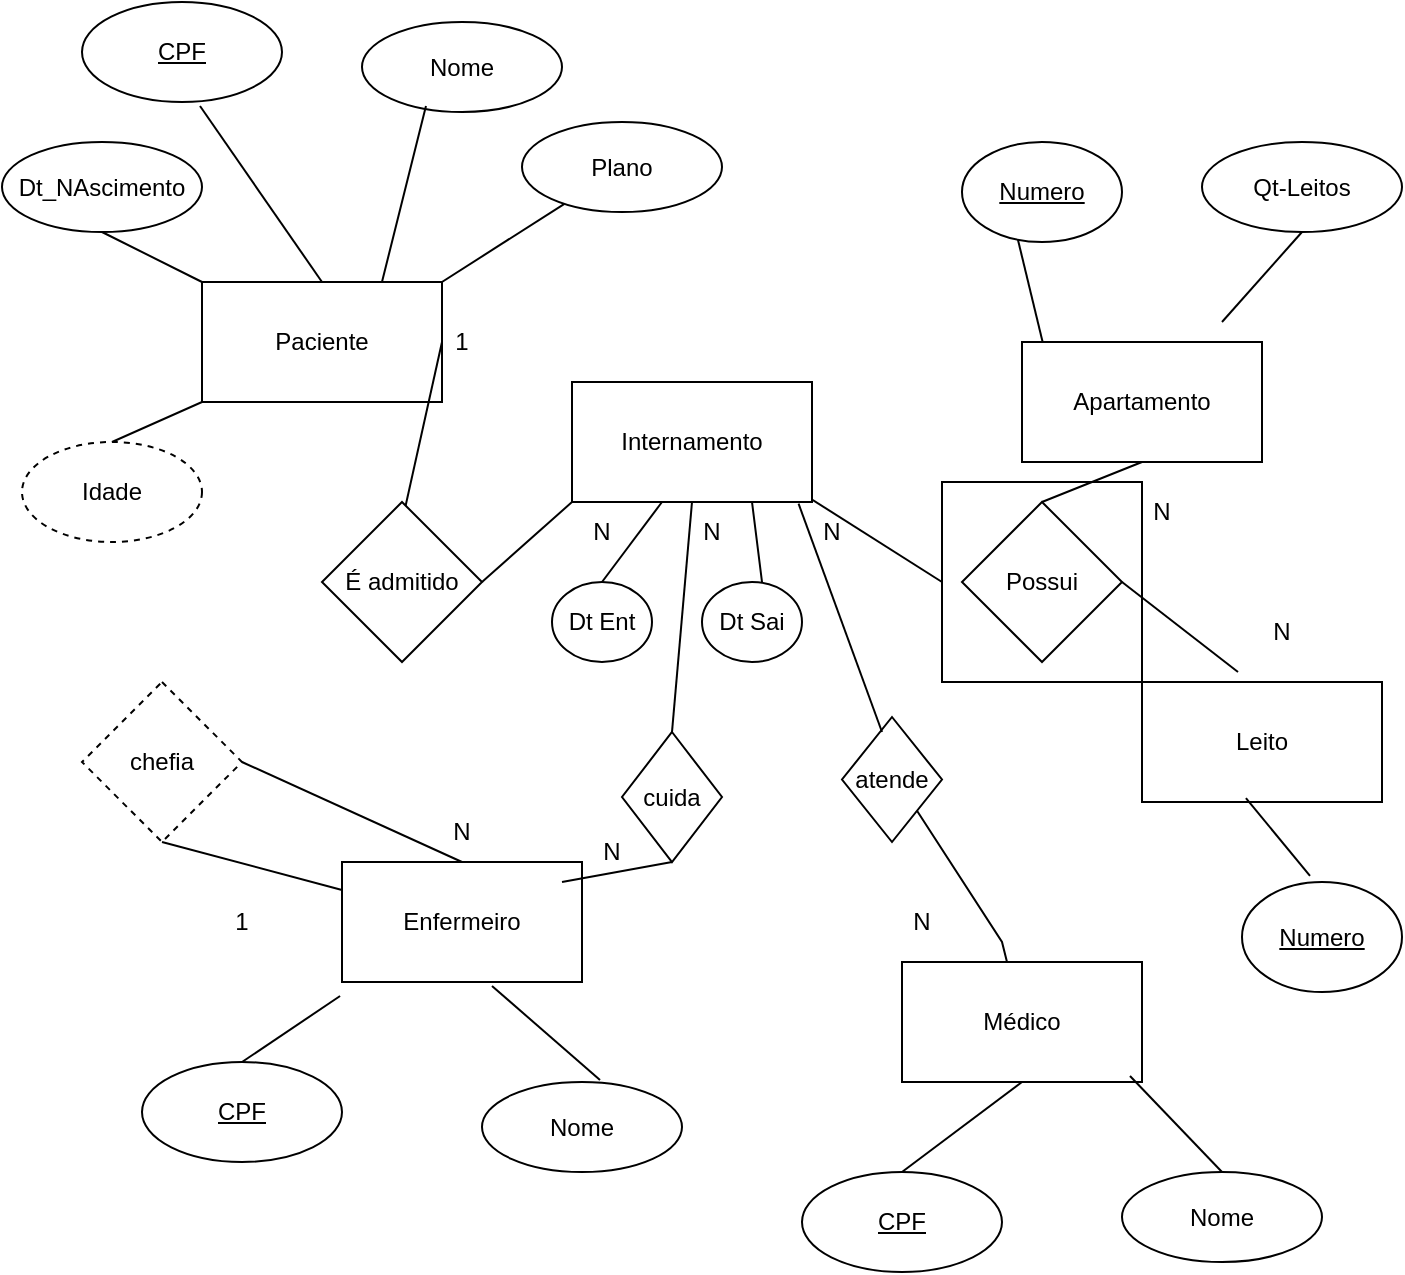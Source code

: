 <mxfile version="17.0.0" type="device"><diagram id="R2lEEEUBdFMjLlhIrx00" name="Page-1"><mxGraphModel dx="1108" dy="706" grid="1" gridSize="10" guides="1" tooltips="1" connect="1" arrows="1" fold="1" page="1" pageScale="1" pageWidth="850" pageHeight="1100" math="0" shadow="0" extFonts="Permanent Marker^https://fonts.googleapis.com/css?family=Permanent+Marker"><root><mxCell id="0"/><mxCell id="1" parent="0"/><mxCell id="aNCQ8bF1A0cBwkiWX7Wx-47" value="" style="whiteSpace=wrap;html=1;aspect=fixed;" parent="1" vertex="1"><mxGeometry x="610" y="280" width="100" height="100" as="geometry"/></mxCell><mxCell id="aNCQ8bF1A0cBwkiWX7Wx-42" value="Possui" style="rhombus;whiteSpace=wrap;html=1;" parent="1" vertex="1"><mxGeometry x="620" y="290" width="80" height="80" as="geometry"/></mxCell><object label="Paciente" id="aNCQ8bF1A0cBwkiWX7Wx-2"><mxCell style="rounded=0;whiteSpace=wrap;html=1;" parent="1" vertex="1"><mxGeometry x="240" y="180" width="120" height="60" as="geometry"/></mxCell></object><object label="Enfermeiro" id="aNCQ8bF1A0cBwkiWX7Wx-3"><mxCell style="rounded=0;whiteSpace=wrap;html=1;" parent="1" vertex="1"><mxGeometry x="310" y="470" width="120" height="60" as="geometry"/></mxCell></object><mxCell id="aNCQ8bF1A0cBwkiWX7Wx-4" value="Médico" style="rounded=0;whiteSpace=wrap;html=1;" parent="1" vertex="1"><mxGeometry x="590" y="520" width="120" height="60" as="geometry"/></mxCell><mxCell id="aNCQ8bF1A0cBwkiWX7Wx-5" value="&lt;u&gt;CPF&lt;/u&gt;" style="ellipse;whiteSpace=wrap;html=1;" parent="1" vertex="1"><mxGeometry x="180" y="40" width="100" height="50" as="geometry"/></mxCell><mxCell id="aNCQ8bF1A0cBwkiWX7Wx-6" value="Nome" style="ellipse;whiteSpace=wrap;html=1;" parent="1" vertex="1"><mxGeometry x="320" y="50" width="100" height="45" as="geometry"/></mxCell><mxCell id="aNCQ8bF1A0cBwkiWX7Wx-7" value="Plano" style="ellipse;whiteSpace=wrap;html=1;" parent="1" vertex="1"><mxGeometry x="400" y="100" width="100" height="45" as="geometry"/></mxCell><mxCell id="aNCQ8bF1A0cBwkiWX7Wx-8" value="&lt;div&gt;Dt_NAscimento&lt;/div&gt;" style="ellipse;whiteSpace=wrap;html=1;" parent="1" vertex="1"><mxGeometry x="140" y="110" width="100" height="45" as="geometry"/></mxCell><mxCell id="aNCQ8bF1A0cBwkiWX7Wx-9" value="" style="endArrow=none;html=1;rounded=0;entryX=0.5;entryY=1;entryDx=0;entryDy=0;" parent="1" target="aNCQ8bF1A0cBwkiWX7Wx-8" edge="1"><mxGeometry width="50" height="50" relative="1" as="geometry"><mxPoint x="240" y="180" as="sourcePoint"/><mxPoint x="570" y="260" as="targetPoint"/></mxGeometry></mxCell><mxCell id="aNCQ8bF1A0cBwkiWX7Wx-10" value="" style="endArrow=none;html=1;rounded=0;entryX=0.59;entryY=1.04;entryDx=0;entryDy=0;entryPerimeter=0;exitX=0.5;exitY=0;exitDx=0;exitDy=0;" parent="1" source="aNCQ8bF1A0cBwkiWX7Wx-2" target="aNCQ8bF1A0cBwkiWX7Wx-5" edge="1"><mxGeometry width="50" height="50" relative="1" as="geometry"><mxPoint x="520" y="310" as="sourcePoint"/><mxPoint x="570" y="260" as="targetPoint"/></mxGeometry></mxCell><mxCell id="aNCQ8bF1A0cBwkiWX7Wx-11" value="" style="endArrow=none;html=1;rounded=0;entryX=0.32;entryY=0.933;entryDx=0;entryDy=0;entryPerimeter=0;exitX=0.75;exitY=0;exitDx=0;exitDy=0;" parent="1" source="aNCQ8bF1A0cBwkiWX7Wx-2" target="aNCQ8bF1A0cBwkiWX7Wx-6" edge="1"><mxGeometry width="50" height="50" relative="1" as="geometry"><mxPoint x="520" y="310" as="sourcePoint"/><mxPoint x="570" y="260" as="targetPoint"/></mxGeometry></mxCell><mxCell id="aNCQ8bF1A0cBwkiWX7Wx-12" value="" style="endArrow=none;html=1;rounded=0;exitX=1;exitY=0;exitDx=0;exitDy=0;" parent="1" source="aNCQ8bF1A0cBwkiWX7Wx-2" target="aNCQ8bF1A0cBwkiWX7Wx-7" edge="1"><mxGeometry width="50" height="50" relative="1" as="geometry"><mxPoint x="520" y="310" as="sourcePoint"/><mxPoint x="570" y="260" as="targetPoint"/></mxGeometry></mxCell><mxCell id="aNCQ8bF1A0cBwkiWX7Wx-13" value="Nome" style="ellipse;whiteSpace=wrap;html=1;" parent="1" vertex="1"><mxGeometry x="700" y="625" width="100" height="45" as="geometry"/></mxCell><mxCell id="aNCQ8bF1A0cBwkiWX7Wx-14" value="Nome" style="ellipse;whiteSpace=wrap;html=1;" parent="1" vertex="1"><mxGeometry x="380" y="580" width="100" height="45" as="geometry"/></mxCell><mxCell id="aNCQ8bF1A0cBwkiWX7Wx-15" value="&lt;u&gt;CPF&lt;/u&gt;" style="ellipse;whiteSpace=wrap;html=1;" parent="1" vertex="1"><mxGeometry x="210" y="570" width="100" height="50" as="geometry"/></mxCell><mxCell id="aNCQ8bF1A0cBwkiWX7Wx-16" value="&lt;u&gt;CPF&lt;/u&gt;" style="ellipse;whiteSpace=wrap;html=1;" parent="1" vertex="1"><mxGeometry x="540" y="625" width="100" height="50" as="geometry"/></mxCell><mxCell id="aNCQ8bF1A0cBwkiWX7Wx-17" value="Idade" style="ellipse;whiteSpace=wrap;html=1;dashed=1;" parent="1" vertex="1"><mxGeometry x="150" y="260" width="90" height="50" as="geometry"/></mxCell><mxCell id="aNCQ8bF1A0cBwkiWX7Wx-18" value="" style="endArrow=none;html=1;rounded=0;exitX=0.5;exitY=0;exitDx=0;exitDy=0;entryX=0;entryY=1;entryDx=0;entryDy=0;" parent="1" source="aNCQ8bF1A0cBwkiWX7Wx-17" target="aNCQ8bF1A0cBwkiWX7Wx-2" edge="1"><mxGeometry width="50" height="50" relative="1" as="geometry"><mxPoint x="520" y="370" as="sourcePoint"/><mxPoint x="570" y="320" as="targetPoint"/></mxGeometry></mxCell><mxCell id="aNCQ8bF1A0cBwkiWX7Wx-19" value="" style="endArrow=none;html=1;rounded=0;exitX=0.5;exitY=0;exitDx=0;exitDy=0;entryX=-0.008;entryY=1.117;entryDx=0;entryDy=0;entryPerimeter=0;" parent="1" source="aNCQ8bF1A0cBwkiWX7Wx-15" target="aNCQ8bF1A0cBwkiWX7Wx-3" edge="1"><mxGeometry width="50" height="50" relative="1" as="geometry"><mxPoint x="520" y="460" as="sourcePoint"/><mxPoint x="440" y="460" as="targetPoint"/><Array as="points"/></mxGeometry></mxCell><mxCell id="aNCQ8bF1A0cBwkiWX7Wx-20" value="" style="endArrow=none;html=1;rounded=0;exitX=0.59;exitY=-0.022;exitDx=0;exitDy=0;exitPerimeter=0;entryX=0.625;entryY=1.033;entryDx=0;entryDy=0;entryPerimeter=0;" parent="1" source="aNCQ8bF1A0cBwkiWX7Wx-14" target="aNCQ8bF1A0cBwkiWX7Wx-3" edge="1"><mxGeometry width="50" height="50" relative="1" as="geometry"><mxPoint x="520" y="460" as="sourcePoint"/><mxPoint x="570" y="410" as="targetPoint"/></mxGeometry></mxCell><mxCell id="aNCQ8bF1A0cBwkiWX7Wx-21" value="" style="endArrow=none;html=1;rounded=0;exitX=0.5;exitY=0;exitDx=0;exitDy=0;entryX=0.5;entryY=1;entryDx=0;entryDy=0;" parent="1" source="aNCQ8bF1A0cBwkiWX7Wx-16" target="aNCQ8bF1A0cBwkiWX7Wx-4" edge="1"><mxGeometry width="50" height="50" relative="1" as="geometry"><mxPoint x="520" y="460" as="sourcePoint"/><mxPoint x="570" y="410" as="targetPoint"/></mxGeometry></mxCell><mxCell id="aNCQ8bF1A0cBwkiWX7Wx-22" value="" style="endArrow=none;html=1;rounded=0;exitX=0.5;exitY=0;exitDx=0;exitDy=0;entryX=0.95;entryY=0.95;entryDx=0;entryDy=0;entryPerimeter=0;" parent="1" source="aNCQ8bF1A0cBwkiWX7Wx-13" target="aNCQ8bF1A0cBwkiWX7Wx-4" edge="1"><mxGeometry width="50" height="50" relative="1" as="geometry"><mxPoint x="520" y="460" as="sourcePoint"/><mxPoint x="570" y="410" as="targetPoint"/></mxGeometry></mxCell><mxCell id="aNCQ8bF1A0cBwkiWX7Wx-23" value="chefia" style="rhombus;whiteSpace=wrap;html=1;dashed=1;" parent="1" vertex="1"><mxGeometry x="180" y="380" width="80" height="80" as="geometry"/></mxCell><mxCell id="aNCQ8bF1A0cBwkiWX7Wx-24" value="" style="endArrow=none;html=1;rounded=0;entryX=0.5;entryY=1;entryDx=0;entryDy=0;" parent="1" source="aNCQ8bF1A0cBwkiWX7Wx-3" target="aNCQ8bF1A0cBwkiWX7Wx-23" edge="1"><mxGeometry width="50" height="50" relative="1" as="geometry"><mxPoint x="520" y="400" as="sourcePoint"/><mxPoint x="570" y="350" as="targetPoint"/></mxGeometry></mxCell><mxCell id="aNCQ8bF1A0cBwkiWX7Wx-25" value="" style="endArrow=none;html=1;rounded=0;exitX=0.5;exitY=0;exitDx=0;exitDy=0;entryX=1;entryY=0.5;entryDx=0;entryDy=0;" parent="1" source="aNCQ8bF1A0cBwkiWX7Wx-3" target="aNCQ8bF1A0cBwkiWX7Wx-23" edge="1"><mxGeometry width="50" height="50" relative="1" as="geometry"><mxPoint x="520" y="400" as="sourcePoint"/><mxPoint x="570" y="350" as="targetPoint"/></mxGeometry></mxCell><mxCell id="aNCQ8bF1A0cBwkiWX7Wx-26" value="N" style="text;html=1;strokeColor=none;fillColor=none;align=center;verticalAlign=middle;whiteSpace=wrap;rounded=0;dashed=1;" parent="1" vertex="1"><mxGeometry x="340" y="440" width="60" height="30" as="geometry"/></mxCell><mxCell id="aNCQ8bF1A0cBwkiWX7Wx-28" value="1" style="text;html=1;strokeColor=none;fillColor=none;align=center;verticalAlign=middle;whiteSpace=wrap;rounded=0;dashed=1;" parent="1" vertex="1"><mxGeometry x="230" y="485" width="60" height="30" as="geometry"/></mxCell><mxCell id="aNCQ8bF1A0cBwkiWX7Wx-31" value="Leito" style="rounded=0;whiteSpace=wrap;html=1;" parent="1" vertex="1"><mxGeometry x="710" y="380" width="120" height="60" as="geometry"/></mxCell><mxCell id="aNCQ8bF1A0cBwkiWX7Wx-34" value="&lt;u&gt;Numero&lt;/u&gt;" style="ellipse;whiteSpace=wrap;html=1;" parent="1" vertex="1"><mxGeometry x="620" y="110" width="80" height="50" as="geometry"/></mxCell><mxCell id="aNCQ8bF1A0cBwkiWX7Wx-35" value="Qt-Leitos" style="ellipse;whiteSpace=wrap;html=1;" parent="1" vertex="1"><mxGeometry x="740" y="110" width="100" height="45" as="geometry"/></mxCell><mxCell id="aNCQ8bF1A0cBwkiWX7Wx-36" value="" style="endArrow=none;html=1;rounded=0;entryX=0.35;entryY=0.98;entryDx=0;entryDy=0;entryPerimeter=0;exitX=0.092;exitY=0.05;exitDx=0;exitDy=0;exitPerimeter=0;" parent="1" source="aNCQ8bF1A0cBwkiWX7Wx-39" target="aNCQ8bF1A0cBwkiWX7Wx-34" edge="1"><mxGeometry width="50" height="50" relative="1" as="geometry"><mxPoint x="660" y="350" as="sourcePoint"/><mxPoint x="710" y="300" as="targetPoint"/></mxGeometry></mxCell><mxCell id="aNCQ8bF1A0cBwkiWX7Wx-38" value="" style="endArrow=none;html=1;rounded=0;entryX=0.5;entryY=1;entryDx=0;entryDy=0;" parent="1" target="aNCQ8bF1A0cBwkiWX7Wx-35" edge="1"><mxGeometry width="50" height="50" relative="1" as="geometry"><mxPoint x="750" y="200" as="sourcePoint"/><mxPoint x="710" y="300" as="targetPoint"/></mxGeometry></mxCell><mxCell id="aNCQ8bF1A0cBwkiWX7Wx-39" value="Apartamento" style="rounded=0;whiteSpace=wrap;html=1;" parent="1" vertex="1"><mxGeometry x="650" y="210" width="120" height="60" as="geometry"/></mxCell><mxCell id="aNCQ8bF1A0cBwkiWX7Wx-40" value="&lt;u&gt;Numero&lt;/u&gt;" style="ellipse;whiteSpace=wrap;html=1;" parent="1" vertex="1"><mxGeometry x="760" y="480" width="80" height="55" as="geometry"/></mxCell><mxCell id="aNCQ8bF1A0cBwkiWX7Wx-41" value="" style="endArrow=none;html=1;rounded=0;entryX=0.425;entryY=-0.055;entryDx=0;entryDy=0;entryPerimeter=0;exitX=0.433;exitY=0.967;exitDx=0;exitDy=0;exitPerimeter=0;" parent="1" source="aNCQ8bF1A0cBwkiWX7Wx-31" target="aNCQ8bF1A0cBwkiWX7Wx-40" edge="1"><mxGeometry width="50" height="50" relative="1" as="geometry"><mxPoint x="490" y="400" as="sourcePoint"/><mxPoint x="540" y="350" as="targetPoint"/></mxGeometry></mxCell><mxCell id="aNCQ8bF1A0cBwkiWX7Wx-43" value="" style="endArrow=none;html=1;rounded=0;entryX=0.5;entryY=1;entryDx=0;entryDy=0;exitX=0.5;exitY=0;exitDx=0;exitDy=0;" parent="1" source="aNCQ8bF1A0cBwkiWX7Wx-42" target="aNCQ8bF1A0cBwkiWX7Wx-39" edge="1"><mxGeometry width="50" height="50" relative="1" as="geometry"><mxPoint x="490" y="370" as="sourcePoint"/><mxPoint x="540" y="320" as="targetPoint"/></mxGeometry></mxCell><mxCell id="aNCQ8bF1A0cBwkiWX7Wx-44" value="" style="endArrow=none;html=1;rounded=0;exitX=0.4;exitY=-0.083;exitDx=0;exitDy=0;exitPerimeter=0;entryX=1;entryY=0.5;entryDx=0;entryDy=0;" parent="1" source="aNCQ8bF1A0cBwkiWX7Wx-31" target="aNCQ8bF1A0cBwkiWX7Wx-42" edge="1"><mxGeometry width="50" height="50" relative="1" as="geometry"><mxPoint x="490" y="370" as="sourcePoint"/><mxPoint x="540" y="320" as="targetPoint"/></mxGeometry></mxCell><mxCell id="aNCQ8bF1A0cBwkiWX7Wx-45" value="N" style="text;html=1;strokeColor=none;fillColor=none;align=center;verticalAlign=middle;whiteSpace=wrap;rounded=0;dashed=1;" parent="1" vertex="1"><mxGeometry x="690" y="280" width="60" height="30" as="geometry"/></mxCell><mxCell id="aNCQ8bF1A0cBwkiWX7Wx-46" value="N" style="text;html=1;strokeColor=none;fillColor=none;align=center;verticalAlign=middle;whiteSpace=wrap;rounded=0;dashed=1;" parent="1" vertex="1"><mxGeometry x="750" y="340" width="60" height="30" as="geometry"/></mxCell><mxCell id="aNCQ8bF1A0cBwkiWX7Wx-49" value="" style="endArrow=none;html=1;rounded=0;exitX=1;exitY=0.5;exitDx=0;exitDy=0;" parent="1" source="aNCQ8bF1A0cBwkiWX7Wx-2" edge="1"><mxGeometry width="50" height="50" relative="1" as="geometry"><mxPoint x="490" y="370" as="sourcePoint"/><mxPoint x="340" y="300" as="targetPoint"/></mxGeometry></mxCell><mxCell id="aNCQ8bF1A0cBwkiWX7Wx-50" value="" style="endArrow=none;html=1;rounded=0;entryX=0.838;entryY=0.638;entryDx=0;entryDy=0;entryPerimeter=0;exitX=0;exitY=0.5;exitDx=0;exitDy=0;" parent="1" source="aNCQ8bF1A0cBwkiWX7Wx-47" edge="1"><mxGeometry width="50" height="50" relative="1" as="geometry"><mxPoint x="490" y="370" as="sourcePoint"/><mxPoint x="517.04" y="271.04" as="targetPoint"/></mxGeometry></mxCell><mxCell id="POaKcQVa1Yq9v1sMY1Ys-1" value="Internamento" style="rounded=0;whiteSpace=wrap;html=1;" vertex="1" parent="1"><mxGeometry x="425" y="230" width="120" height="60" as="geometry"/></mxCell><mxCell id="POaKcQVa1Yq9v1sMY1Ys-2" value="É admitido" style="rhombus;whiteSpace=wrap;html=1;" vertex="1" parent="1"><mxGeometry x="300" y="290" width="80" height="80" as="geometry"/></mxCell><mxCell id="POaKcQVa1Yq9v1sMY1Ys-3" value="" style="endArrow=none;html=1;rounded=0;exitX=1;exitY=0.5;exitDx=0;exitDy=0;entryX=0;entryY=1;entryDx=0;entryDy=0;" edge="1" parent="1" source="POaKcQVa1Yq9v1sMY1Ys-2" target="POaKcQVa1Yq9v1sMY1Ys-1"><mxGeometry width="50" height="50" relative="1" as="geometry"><mxPoint x="480" y="400" as="sourcePoint"/><mxPoint x="530" y="350" as="targetPoint"/></mxGeometry></mxCell><mxCell id="POaKcQVa1Yq9v1sMY1Ys-4" value="1" style="text;html=1;strokeColor=none;fillColor=none;align=center;verticalAlign=middle;whiteSpace=wrap;rounded=0;dashed=1;" vertex="1" parent="1"><mxGeometry x="340" y="195" width="60" height="30" as="geometry"/></mxCell><mxCell id="POaKcQVa1Yq9v1sMY1Ys-5" value="N" style="text;html=1;strokeColor=none;fillColor=none;align=center;verticalAlign=middle;whiteSpace=wrap;rounded=0;dashed=1;" vertex="1" parent="1"><mxGeometry x="410" y="290" width="60" height="30" as="geometry"/></mxCell><mxCell id="POaKcQVa1Yq9v1sMY1Ys-6" value="Dt Ent" style="ellipse;whiteSpace=wrap;html=1;" vertex="1" parent="1"><mxGeometry x="415" y="330" width="50" height="40" as="geometry"/></mxCell><mxCell id="POaKcQVa1Yq9v1sMY1Ys-7" value="Dt Sai" style="ellipse;whiteSpace=wrap;html=1;" vertex="1" parent="1"><mxGeometry x="490" y="330" width="50" height="40" as="geometry"/></mxCell><mxCell id="POaKcQVa1Yq9v1sMY1Ys-8" value="" style="endArrow=none;html=1;rounded=0;entryX=1;entryY=0;entryDx=0;entryDy=0;" edge="1" parent="1" target="POaKcQVa1Yq9v1sMY1Ys-5"><mxGeometry width="50" height="50" relative="1" as="geometry"><mxPoint x="440" y="330" as="sourcePoint"/><mxPoint x="490" y="280" as="targetPoint"/></mxGeometry></mxCell><mxCell id="POaKcQVa1Yq9v1sMY1Ys-10" value="" style="endArrow=none;html=1;rounded=0;entryX=0.75;entryY=1;entryDx=0;entryDy=0;" edge="1" parent="1" target="POaKcQVa1Yq9v1sMY1Ys-1"><mxGeometry width="50" height="50" relative="1" as="geometry"><mxPoint x="520" y="330" as="sourcePoint"/><mxPoint x="570" y="280" as="targetPoint"/></mxGeometry></mxCell><mxCell id="POaKcQVa1Yq9v1sMY1Ys-11" value="cuida" style="rhombus;whiteSpace=wrap;html=1;" vertex="1" parent="1"><mxGeometry x="450" y="405" width="50" height="65" as="geometry"/></mxCell><mxCell id="POaKcQVa1Yq9v1sMY1Ys-12" value="atende" style="rhombus;whiteSpace=wrap;html=1;" vertex="1" parent="1"><mxGeometry x="560" y="397.5" width="50" height="62.5" as="geometry"/></mxCell><mxCell id="POaKcQVa1Yq9v1sMY1Ys-13" value="" style="endArrow=none;html=1;rounded=0;entryX=0.5;entryY=1;entryDx=0;entryDy=0;exitX=0.5;exitY=0;exitDx=0;exitDy=0;" edge="1" parent="1" source="POaKcQVa1Yq9v1sMY1Ys-11" target="POaKcQVa1Yq9v1sMY1Ys-1"><mxGeometry width="50" height="50" relative="1" as="geometry"><mxPoint x="480" y="400" as="sourcePoint"/><mxPoint x="530" y="350" as="targetPoint"/></mxGeometry></mxCell><mxCell id="POaKcQVa1Yq9v1sMY1Ys-14" value="" style="endArrow=none;html=1;rounded=0;entryX=0.5;entryY=1;entryDx=0;entryDy=0;" edge="1" parent="1" target="POaKcQVa1Yq9v1sMY1Ys-11"><mxGeometry width="50" height="50" relative="1" as="geometry"><mxPoint x="420" y="480" as="sourcePoint"/><mxPoint x="470" y="430" as="targetPoint"/></mxGeometry></mxCell><mxCell id="POaKcQVa1Yq9v1sMY1Ys-15" value="" style="endArrow=none;html=1;rounded=0;entryX=0.944;entryY=1.014;entryDx=0;entryDy=0;entryPerimeter=0;" edge="1" parent="1" target="POaKcQVa1Yq9v1sMY1Ys-1"><mxGeometry width="50" height="50" relative="1" as="geometry"><mxPoint x="580" y="405" as="sourcePoint"/><mxPoint x="630" y="355" as="targetPoint"/></mxGeometry></mxCell><mxCell id="POaKcQVa1Yq9v1sMY1Ys-16" value="" style="endArrow=none;html=1;rounded=0;entryX=1;entryY=1;entryDx=0;entryDy=0;" edge="1" parent="1" source="aNCQ8bF1A0cBwkiWX7Wx-4" target="POaKcQVa1Yq9v1sMY1Ys-12"><mxGeometry width="50" height="50" relative="1" as="geometry"><mxPoint x="480" y="400" as="sourcePoint"/><mxPoint x="530" y="350" as="targetPoint"/><Array as="points"><mxPoint x="640" y="510"/></Array></mxGeometry></mxCell><mxCell id="POaKcQVa1Yq9v1sMY1Ys-17" value="N" style="text;html=1;strokeColor=none;fillColor=none;align=center;verticalAlign=middle;whiteSpace=wrap;rounded=0;dashed=1;" vertex="1" parent="1"><mxGeometry x="465" y="290" width="60" height="30" as="geometry"/></mxCell><mxCell id="POaKcQVa1Yq9v1sMY1Ys-18" value="N" style="text;html=1;strokeColor=none;fillColor=none;align=center;verticalAlign=middle;whiteSpace=wrap;rounded=0;dashed=1;" vertex="1" parent="1"><mxGeometry x="525" y="290" width="60" height="30" as="geometry"/></mxCell><mxCell id="POaKcQVa1Yq9v1sMY1Ys-19" value="N" style="text;html=1;strokeColor=none;fillColor=none;align=center;verticalAlign=middle;whiteSpace=wrap;rounded=0;dashed=1;" vertex="1" parent="1"><mxGeometry x="415" y="450" width="60" height="30" as="geometry"/></mxCell><mxCell id="POaKcQVa1Yq9v1sMY1Ys-20" value="N" style="text;html=1;strokeColor=none;fillColor=none;align=center;verticalAlign=middle;whiteSpace=wrap;rounded=0;dashed=1;" vertex="1" parent="1"><mxGeometry x="570" y="485" width="60" height="30" as="geometry"/></mxCell></root></mxGraphModel></diagram></mxfile>